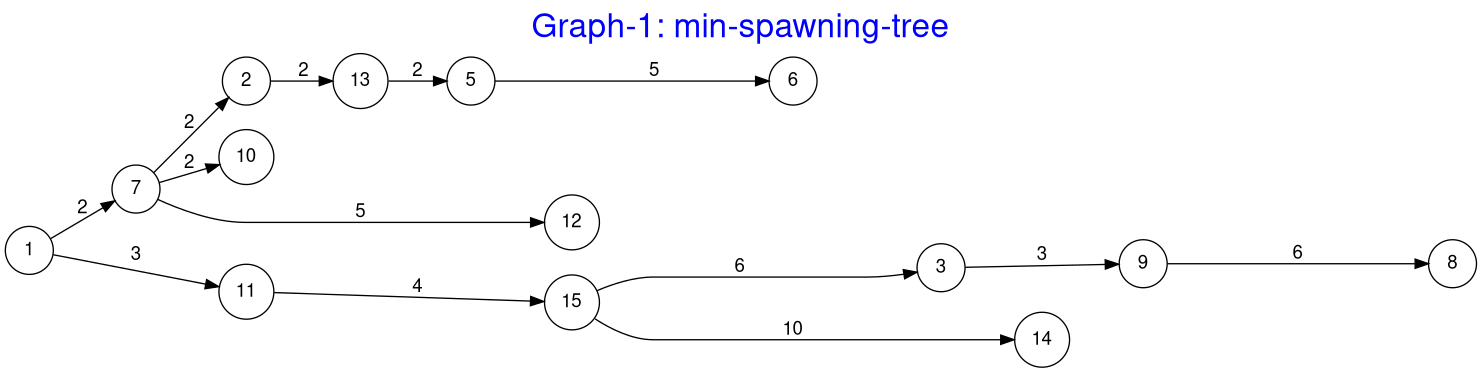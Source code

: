 @startdot
digraph a {
    label = "Graph-1: min-spawning-tree"
    labelloc  =  t
    fontsize  = 25
    fontcolor = blue

    fontname="Helvetica,Arial,sans-serif"
    node [fontname="Helvetica,Arial,sans-serif"]
    edge [fontname="Helvetica,Arial,sans-serif"]
    rankdir=LR;
    node [shape = circle];
    edge[arrowhead="normal"];
    1 -> 7 [label = "2", minlen=1];
    1 -> 11 [label = "3", minlen=2];
    2 -> 13 [label = "2", minlen=1];
    3 -> 9 [label = "3", minlen=2];
    5 -> 6 [label = "5", minlen=4];
    7 -> 2 [label = "2", minlen=1];
    7 -> 10 [label = "2", minlen=1];
    7 -> 12 [label = "5", minlen=4];
    9 -> 8 [label = "6", minlen=5];
    11 -> 15 [label = "4", minlen=3];
    13 -> 5 [label = "2", minlen=1];
    15 -> 3 [label = "6", minlen=5];
    15 -> 14 [label = "10", minlen=6];
}
@enddot
